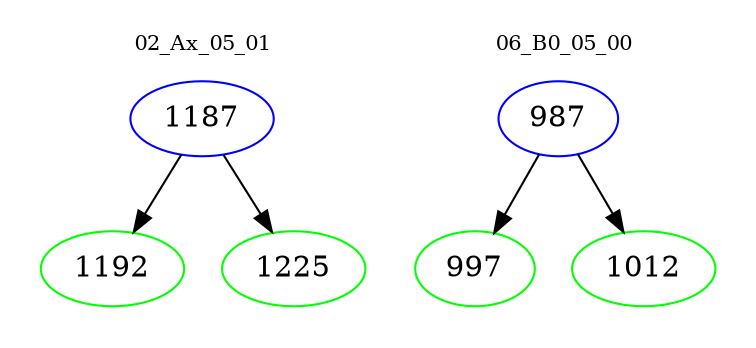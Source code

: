 digraph{
subgraph cluster_0 {
color = white
label = "02_Ax_05_01";
fontsize=10;
T0_1187 [label="1187", color="blue"]
T0_1187 -> T0_1192 [color="black"]
T0_1192 [label="1192", color="green"]
T0_1187 -> T0_1225 [color="black"]
T0_1225 [label="1225", color="green"]
}
subgraph cluster_1 {
color = white
label = "06_B0_05_00";
fontsize=10;
T1_987 [label="987", color="blue"]
T1_987 -> T1_997 [color="black"]
T1_997 [label="997", color="green"]
T1_987 -> T1_1012 [color="black"]
T1_1012 [label="1012", color="green"]
}
}
